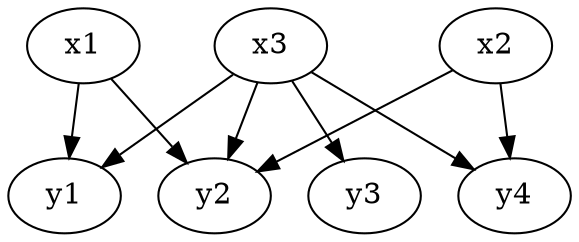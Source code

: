 digraph multilabel {
  x1 -> y1;
  x1 -> y2;

  x2 -> y2;
  x2 -> y4;

  x3 -> y1;
  x3 -> y2;
  x3 -> y4;
  x3 -> y3;

  }
